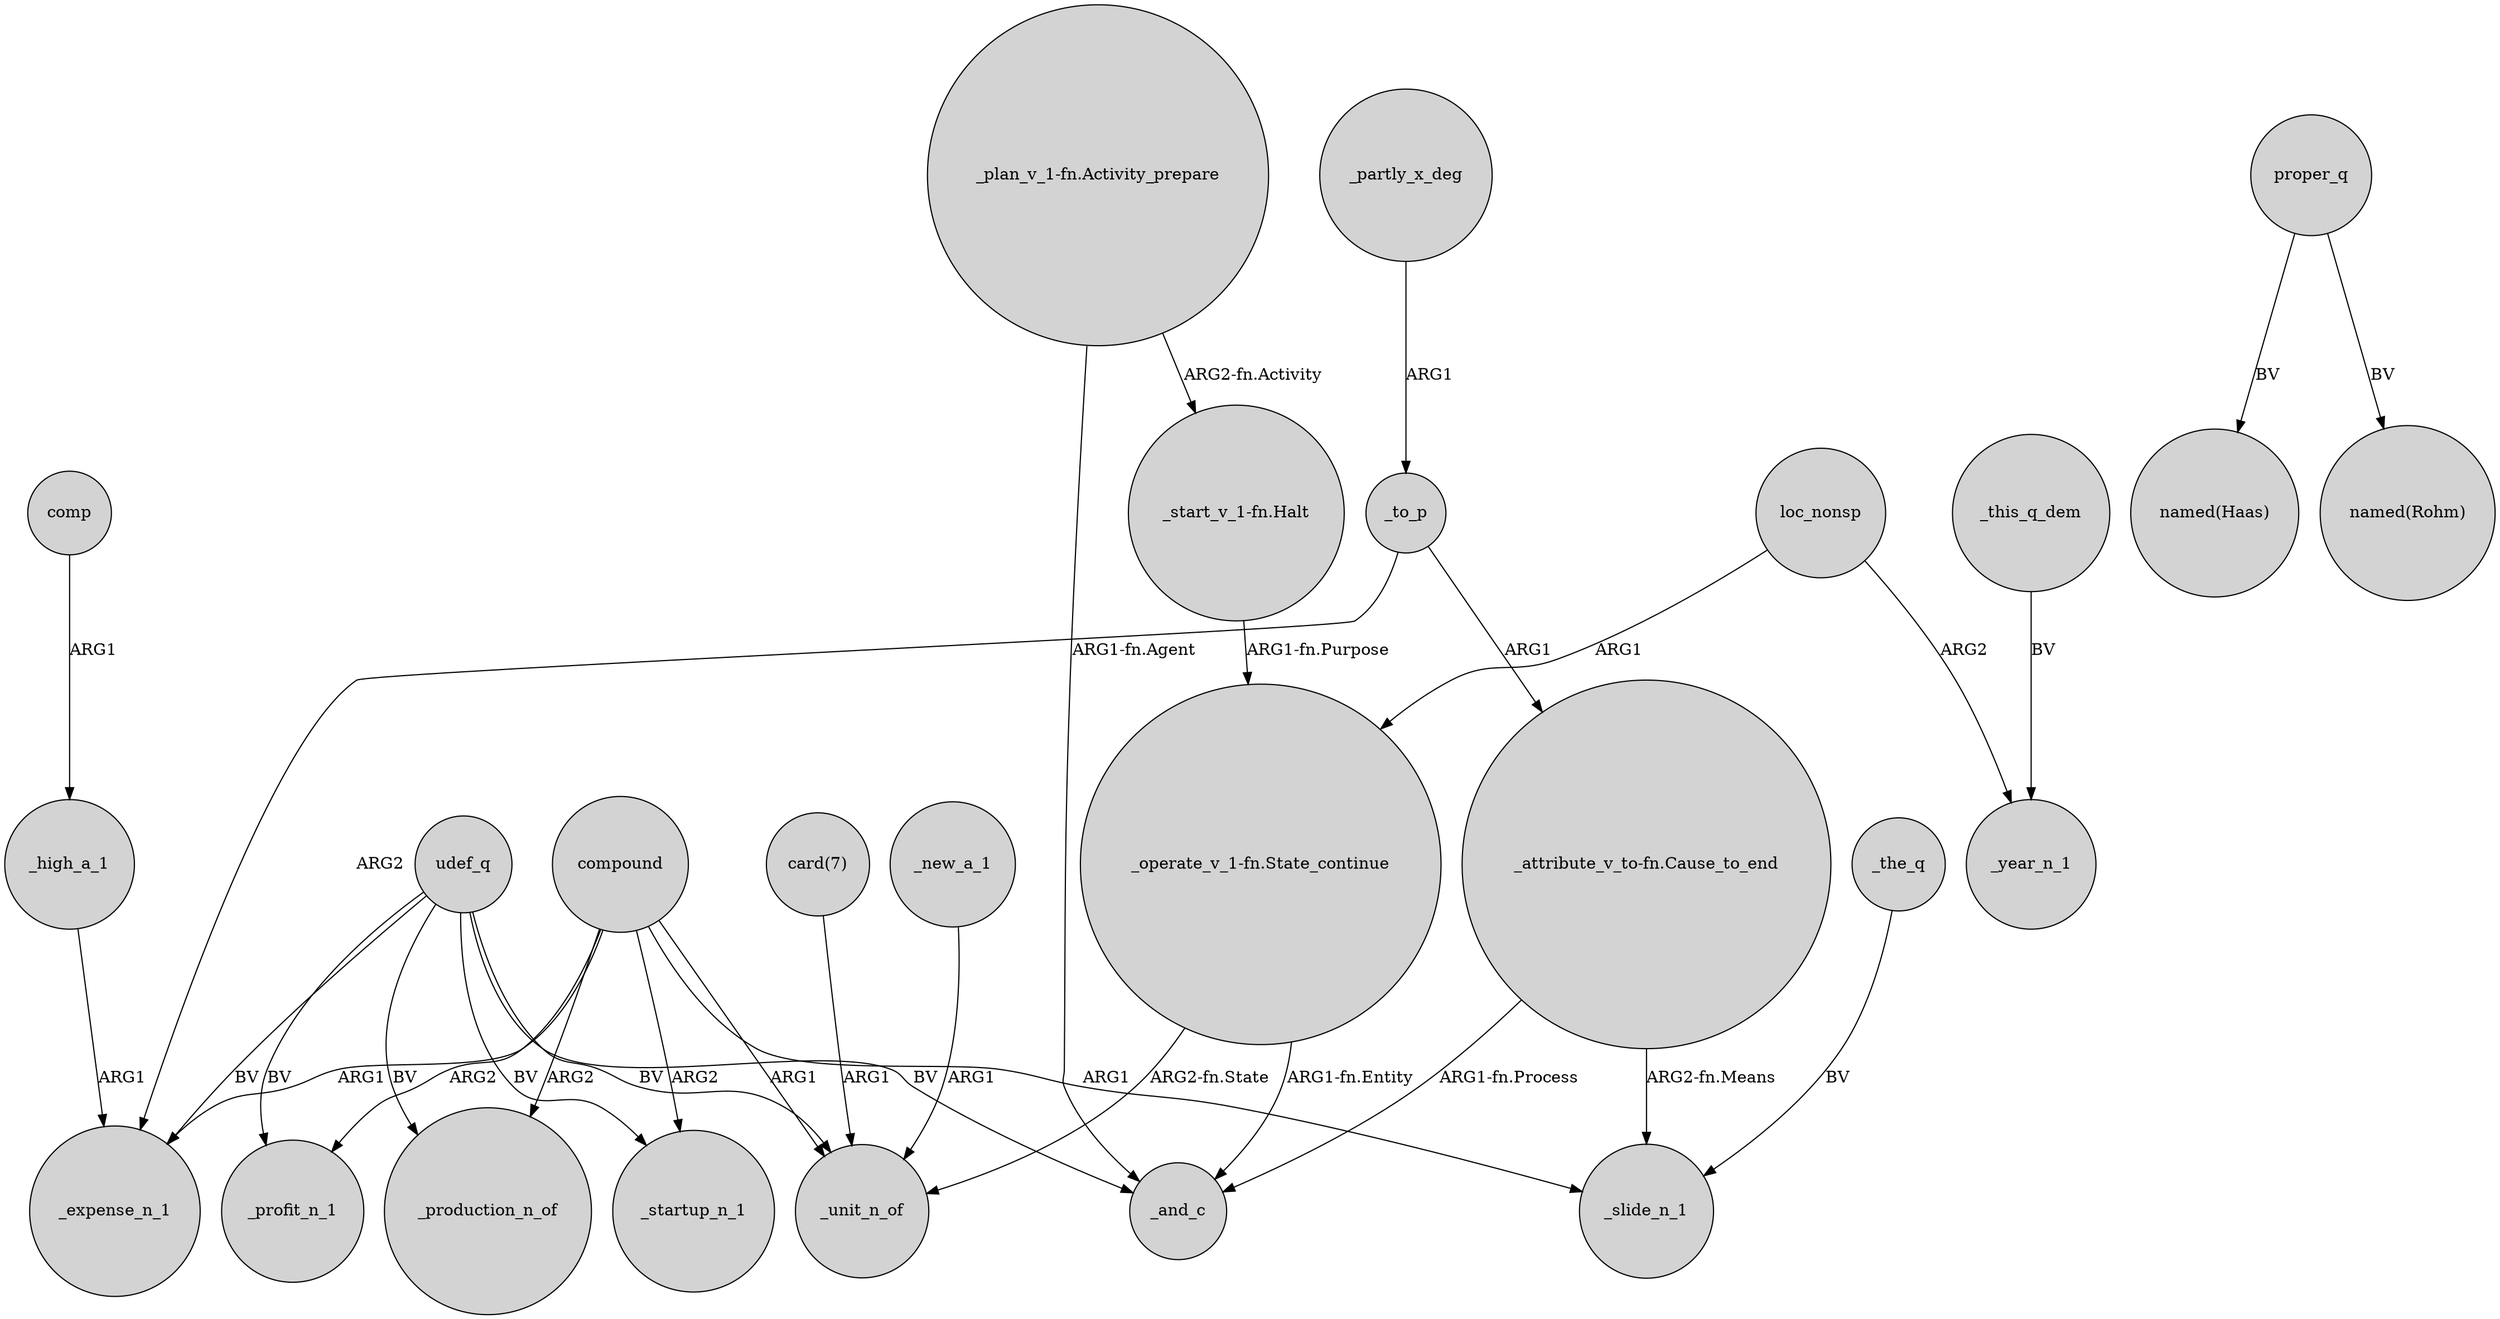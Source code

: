 digraph {
	node [shape=circle style=filled]
	"_plan_v_1-fn.Activity_prepare" -> "_start_v_1-fn.Halt" [label="ARG2-fn.Activity"]
	_new_a_1 -> _unit_n_of [label=ARG1]
	"_plan_v_1-fn.Activity_prepare" -> _and_c [label="ARG1-fn.Agent"]
	"_operate_v_1-fn.State_continue" -> _unit_n_of [label="ARG2-fn.State"]
	proper_q -> "named(Haas)" [label=BV]
	udef_q -> _unit_n_of [label=BV]
	_to_p -> _expense_n_1 [label=ARG2]
	"_start_v_1-fn.Halt" -> "_operate_v_1-fn.State_continue" [label="ARG1-fn.Purpose"]
	"card(7)" -> _unit_n_of [label=ARG1]
	udef_q -> _production_n_of [label=BV]
	udef_q -> _profit_n_1 [label=BV]
	compound -> _slide_n_1 [label=ARG1]
	udef_q -> _and_c [label=BV]
	loc_nonsp -> "_operate_v_1-fn.State_continue" [label=ARG1]
	compound -> _production_n_of [label=ARG2]
	proper_q -> "named(Rohm)" [label=BV]
	loc_nonsp -> _year_n_1 [label=ARG2]
	_to_p -> "_attribute_v_to-fn.Cause_to_end" [label=ARG1]
	"_attribute_v_to-fn.Cause_to_end" -> _and_c [label="ARG1-fn.Process"]
	comp -> _high_a_1 [label=ARG1]
	compound -> _profit_n_1 [label=ARG2]
	compound -> _expense_n_1 [label=ARG1]
	udef_q -> _startup_n_1 [label=BV]
	_this_q_dem -> _year_n_1 [label=BV]
	udef_q -> _expense_n_1 [label=BV]
	_high_a_1 -> _expense_n_1 [label=ARG1]
	compound -> _unit_n_of [label=ARG1]
	"_attribute_v_to-fn.Cause_to_end" -> _slide_n_1 [label="ARG2-fn.Means"]
	compound -> _startup_n_1 [label=ARG2]
	"_operate_v_1-fn.State_continue" -> _and_c [label="ARG1-fn.Entity"]
	_the_q -> _slide_n_1 [label=BV]
	_partly_x_deg -> _to_p [label=ARG1]
}
